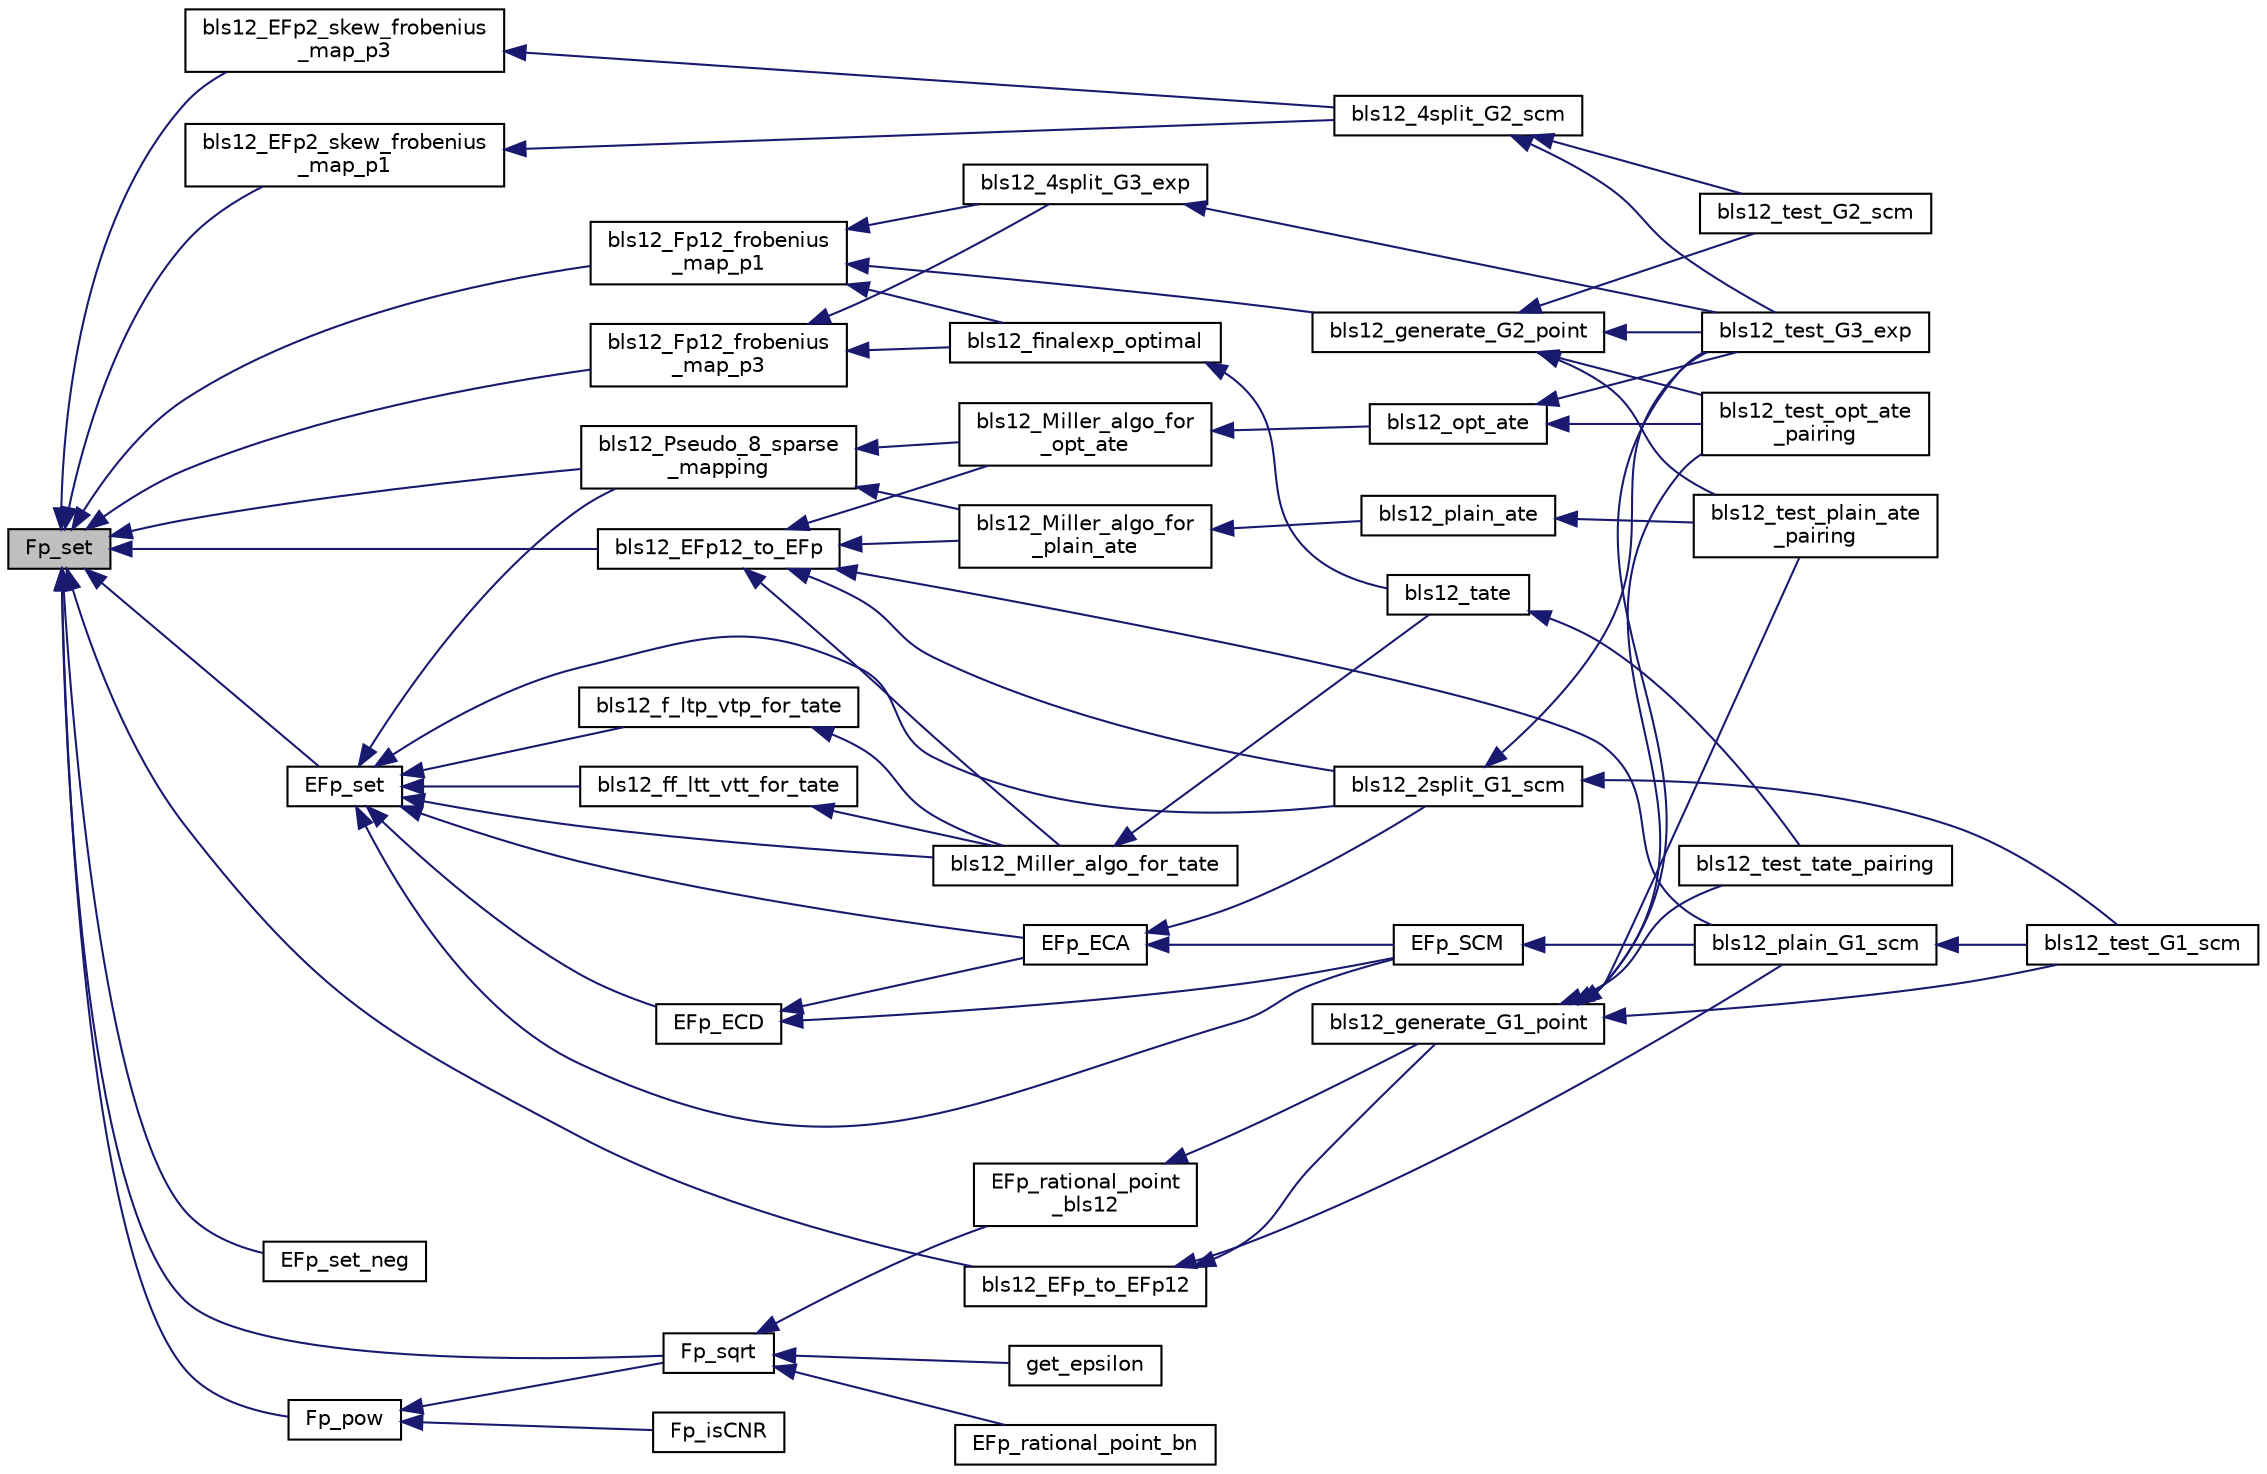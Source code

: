 digraph "Fp_set"
{
  edge [fontname="Helvetica",fontsize="10",labelfontname="Helvetica",labelfontsize="10"];
  node [fontname="Helvetica",fontsize="10",shape=record];
  rankdir="LR";
  Node208 [label="Fp_set",height=0.2,width=0.4,color="black", fillcolor="grey75", style="filled", fontcolor="black"];
  Node208 -> Node209 [dir="back",color="midnightblue",fontsize="10",style="solid",fontname="Helvetica"];
  Node209 [label="bls12_EFp12_to_EFp",height=0.2,width=0.4,color="black", fillcolor="white", style="filled",URL="$bls12__twist_8h.html#ab400c20c7379b8092500f351fda16323"];
  Node209 -> Node210 [dir="back",color="midnightblue",fontsize="10",style="solid",fontname="Helvetica"];
  Node210 [label="bls12_2split_G1_scm",height=0.2,width=0.4,color="black", fillcolor="white", style="filled",URL="$bls12__scm_8h.html#aae42e6e607e5af6339f4fc74acd931e3"];
  Node210 -> Node211 [dir="back",color="midnightblue",fontsize="10",style="solid",fontname="Helvetica"];
  Node211 [label="bls12_test_G1_scm",height=0.2,width=0.4,color="black", fillcolor="white", style="filled",URL="$bls12__test__pairings_8h.html#a3c1bc0bfce563a5be5d1c93c4b14ea9a"];
  Node210 -> Node212 [dir="back",color="midnightblue",fontsize="10",style="solid",fontname="Helvetica"];
  Node212 [label="bls12_test_G3_exp",height=0.2,width=0.4,color="black", fillcolor="white", style="filled",URL="$bls12__test__pairings_8h.html#a084d9bc232ef377fb2baa2fdb19686b2"];
  Node209 -> Node213 [dir="back",color="midnightblue",fontsize="10",style="solid",fontname="Helvetica"];
  Node213 [label="bls12_Miller_algo_for\l_opt_ate",height=0.2,width=0.4,color="black", fillcolor="white", style="filled",URL="$bls12__miller__optate_8h.html#a4dd1ea18b9004d2f7dc99fc940dbab12"];
  Node213 -> Node214 [dir="back",color="midnightblue",fontsize="10",style="solid",fontname="Helvetica"];
  Node214 [label="bls12_opt_ate",height=0.2,width=0.4,color="black", fillcolor="white", style="filled",URL="$bls12__pairings_8h.html#a9fbfb8c58f4bcd4e8eb916a2f9419c2e"];
  Node214 -> Node212 [dir="back",color="midnightblue",fontsize="10",style="solid",fontname="Helvetica"];
  Node214 -> Node215 [dir="back",color="midnightblue",fontsize="10",style="solid",fontname="Helvetica"];
  Node215 [label="bls12_test_opt_ate\l_pairing",height=0.2,width=0.4,color="black", fillcolor="white", style="filled",URL="$bls12__test__pairings_8h.html#a8764956fa4214ba03988afe867f97f67"];
  Node209 -> Node216 [dir="back",color="midnightblue",fontsize="10",style="solid",fontname="Helvetica"];
  Node216 [label="bls12_Miller_algo_for\l_plain_ate",height=0.2,width=0.4,color="black", fillcolor="white", style="filled",URL="$bls12__miller__ate_8h.html#a4468c3f6d288607c0e5c7a0912605d51"];
  Node216 -> Node217 [dir="back",color="midnightblue",fontsize="10",style="solid",fontname="Helvetica"];
  Node217 [label="bls12_plain_ate",height=0.2,width=0.4,color="black", fillcolor="white", style="filled",URL="$bls12__pairings_8h.html#ab593751b52dd666d230eff17c637c485"];
  Node217 -> Node218 [dir="back",color="midnightblue",fontsize="10",style="solid",fontname="Helvetica"];
  Node218 [label="bls12_test_plain_ate\l_pairing",height=0.2,width=0.4,color="black", fillcolor="white", style="filled",URL="$bls12__test__pairings_8h.html#a43b4f11c8806b181213808de80c8dc41"];
  Node209 -> Node219 [dir="back",color="midnightblue",fontsize="10",style="solid",fontname="Helvetica"];
  Node219 [label="bls12_Miller_algo_for_tate",height=0.2,width=0.4,color="black", fillcolor="white", style="filled",URL="$bls12__miller__tate_8h.html#a3e6c2d9558c05e1ab32f2c67b03287d5"];
  Node219 -> Node220 [dir="back",color="midnightblue",fontsize="10",style="solid",fontname="Helvetica"];
  Node220 [label="bls12_tate",height=0.2,width=0.4,color="black", fillcolor="white", style="filled",URL="$bls12__pairings_8h.html#a83edc7fcbac2490ab67a1e6f746bdd68"];
  Node220 -> Node221 [dir="back",color="midnightblue",fontsize="10",style="solid",fontname="Helvetica"];
  Node221 [label="bls12_test_tate_pairing",height=0.2,width=0.4,color="black", fillcolor="white", style="filled",URL="$bls12__test__pairings_8h.html#aab7376446062228691c95fa9ea45da9b"];
  Node209 -> Node222 [dir="back",color="midnightblue",fontsize="10",style="solid",fontname="Helvetica"];
  Node222 [label="bls12_plain_G1_scm",height=0.2,width=0.4,color="black", fillcolor="white", style="filled",URL="$bls12__scm_8h.html#ab42ad3cac9466541c248ac236a74159f"];
  Node222 -> Node211 [dir="back",color="midnightblue",fontsize="10",style="solid",fontname="Helvetica"];
  Node208 -> Node223 [dir="back",color="midnightblue",fontsize="10",style="solid",fontname="Helvetica"];
  Node223 [label="bls12_EFp2_skew_frobenius\l_map_p1",height=0.2,width=0.4,color="black", fillcolor="white", style="filled",URL="$bls12__skew__frobenius_8h.html#a8d89c42f0d2898af5639f908ebc6ad72"];
  Node223 -> Node224 [dir="back",color="midnightblue",fontsize="10",style="solid",fontname="Helvetica"];
  Node224 [label="bls12_4split_G2_scm",height=0.2,width=0.4,color="black", fillcolor="white", style="filled",URL="$bls12__scm_8h.html#a4ba82479d082bed6f2f58f848d771bc7"];
  Node224 -> Node225 [dir="back",color="midnightblue",fontsize="10",style="solid",fontname="Helvetica"];
  Node225 [label="bls12_test_G2_scm",height=0.2,width=0.4,color="black", fillcolor="white", style="filled",URL="$bls12__test__pairings_8h.html#a34dad243bd99737d4c844dfcd658282a"];
  Node224 -> Node212 [dir="back",color="midnightblue",fontsize="10",style="solid",fontname="Helvetica"];
  Node208 -> Node226 [dir="back",color="midnightblue",fontsize="10",style="solid",fontname="Helvetica"];
  Node226 [label="bls12_EFp2_skew_frobenius\l_map_p3",height=0.2,width=0.4,color="black", fillcolor="white", style="filled",URL="$bls12__skew__frobenius_8h.html#a87f87eeb97f9ba92718de8561d8a486d"];
  Node226 -> Node224 [dir="back",color="midnightblue",fontsize="10",style="solid",fontname="Helvetica"];
  Node208 -> Node227 [dir="back",color="midnightblue",fontsize="10",style="solid",fontname="Helvetica"];
  Node227 [label="bls12_EFp_to_EFp12",height=0.2,width=0.4,color="black", fillcolor="white", style="filled",URL="$bls12__twist_8h.html#a1fff3d9b5a4da8df91e68493d344cb6b"];
  Node227 -> Node228 [dir="back",color="midnightblue",fontsize="10",style="solid",fontname="Helvetica"];
  Node228 [label="bls12_generate_G1_point",height=0.2,width=0.4,color="black", fillcolor="white", style="filled",URL="$bls12__generate__points_8h.html#a72ef3b90d050e3eeb5395016e62ceaf1"];
  Node228 -> Node211 [dir="back",color="midnightblue",fontsize="10",style="solid",fontname="Helvetica"];
  Node228 -> Node212 [dir="back",color="midnightblue",fontsize="10",style="solid",fontname="Helvetica"];
  Node228 -> Node215 [dir="back",color="midnightblue",fontsize="10",style="solid",fontname="Helvetica"];
  Node228 -> Node218 [dir="back",color="midnightblue",fontsize="10",style="solid",fontname="Helvetica"];
  Node228 -> Node221 [dir="back",color="midnightblue",fontsize="10",style="solid",fontname="Helvetica"];
  Node227 -> Node222 [dir="back",color="midnightblue",fontsize="10",style="solid",fontname="Helvetica"];
  Node208 -> Node229 [dir="back",color="midnightblue",fontsize="10",style="solid",fontname="Helvetica"];
  Node229 [label="bls12_Fp12_frobenius\l_map_p1",height=0.2,width=0.4,color="black", fillcolor="white", style="filled",URL="$bls12__frobenius_8h.html#a22e66a8db607710f331457d0a42b52a6"];
  Node229 -> Node230 [dir="back",color="midnightblue",fontsize="10",style="solid",fontname="Helvetica"];
  Node230 [label="bls12_4split_G3_exp",height=0.2,width=0.4,color="black", fillcolor="white", style="filled",URL="$bls12___g3__exp_8h.html#a9664a6d82c05d087c7e9cf80b657311d"];
  Node230 -> Node212 [dir="back",color="midnightblue",fontsize="10",style="solid",fontname="Helvetica"];
  Node229 -> Node231 [dir="back",color="midnightblue",fontsize="10",style="solid",fontname="Helvetica"];
  Node231 [label="bls12_finalexp_optimal",height=0.2,width=0.4,color="black", fillcolor="white", style="filled",URL="$bls12__finalexp_8h.html#a7ebeae6dd8ceff07d604ddb47a9cd2a1"];
  Node231 -> Node220 [dir="back",color="midnightblue",fontsize="10",style="solid",fontname="Helvetica"];
  Node229 -> Node232 [dir="back",color="midnightblue",fontsize="10",style="solid",fontname="Helvetica"];
  Node232 [label="bls12_generate_G2_point",height=0.2,width=0.4,color="black", fillcolor="white", style="filled",URL="$bls12__generate__points_8h.html#ab798368874a1a8365377d05ce9c5c121"];
  Node232 -> Node225 [dir="back",color="midnightblue",fontsize="10",style="solid",fontname="Helvetica"];
  Node232 -> Node212 [dir="back",color="midnightblue",fontsize="10",style="solid",fontname="Helvetica"];
  Node232 -> Node215 [dir="back",color="midnightblue",fontsize="10",style="solid",fontname="Helvetica"];
  Node232 -> Node218 [dir="back",color="midnightblue",fontsize="10",style="solid",fontname="Helvetica"];
  Node208 -> Node233 [dir="back",color="midnightblue",fontsize="10",style="solid",fontname="Helvetica"];
  Node233 [label="bls12_Fp12_frobenius\l_map_p3",height=0.2,width=0.4,color="black", fillcolor="white", style="filled",URL="$bls12__frobenius_8h.html#a8b383bddc2f7f902a85b73bea5d9d44d"];
  Node233 -> Node230 [dir="back",color="midnightblue",fontsize="10",style="solid",fontname="Helvetica"];
  Node233 -> Node231 [dir="back",color="midnightblue",fontsize="10",style="solid",fontname="Helvetica"];
  Node208 -> Node234 [dir="back",color="midnightblue",fontsize="10",style="solid",fontname="Helvetica"];
  Node234 [label="bls12_Pseudo_8_sparse\l_mapping",height=0.2,width=0.4,color="black", fillcolor="white", style="filled",URL="$bls12__p8sparse_8h.html#a8d0191550910276d37cdc20f1f11d3d7"];
  Node234 -> Node213 [dir="back",color="midnightblue",fontsize="10",style="solid",fontname="Helvetica"];
  Node234 -> Node216 [dir="back",color="midnightblue",fontsize="10",style="solid",fontname="Helvetica"];
  Node208 -> Node235 [dir="back",color="midnightblue",fontsize="10",style="solid",fontname="Helvetica"];
  Node235 [label="EFp_set",height=0.2,width=0.4,color="black", fillcolor="white", style="filled",URL="$bn__efp_8h.html#abb438750cc5bfec2da8cd2f3863a985f"];
  Node235 -> Node210 [dir="back",color="midnightblue",fontsize="10",style="solid",fontname="Helvetica"];
  Node235 -> Node236 [dir="back",color="midnightblue",fontsize="10",style="solid",fontname="Helvetica"];
  Node236 [label="bls12_f_ltp_vtp_for_tate",height=0.2,width=0.4,color="black", fillcolor="white", style="filled",URL="$bls12__line__tate_8h.html#a1f80689fc6980972d6a85828147271a9"];
  Node236 -> Node219 [dir="back",color="midnightblue",fontsize="10",style="solid",fontname="Helvetica"];
  Node235 -> Node237 [dir="back",color="midnightblue",fontsize="10",style="solid",fontname="Helvetica"];
  Node237 [label="bls12_ff_ltt_vtt_for_tate",height=0.2,width=0.4,color="black", fillcolor="white", style="filled",URL="$bls12__line__tate_8h.html#a91895df9737048f5ac59ee81633aa247"];
  Node237 -> Node219 [dir="back",color="midnightblue",fontsize="10",style="solid",fontname="Helvetica"];
  Node235 -> Node219 [dir="back",color="midnightblue",fontsize="10",style="solid",fontname="Helvetica"];
  Node235 -> Node234 [dir="back",color="midnightblue",fontsize="10",style="solid",fontname="Helvetica"];
  Node235 -> Node238 [dir="back",color="midnightblue",fontsize="10",style="solid",fontname="Helvetica"];
  Node238 [label="EFp_ECA",height=0.2,width=0.4,color="black", fillcolor="white", style="filled",URL="$bn__efp_8h.html#a4b290a91bf913cf38dffee13f1db784b"];
  Node238 -> Node210 [dir="back",color="midnightblue",fontsize="10",style="solid",fontname="Helvetica"];
  Node238 -> Node239 [dir="back",color="midnightblue",fontsize="10",style="solid",fontname="Helvetica"];
  Node239 [label="EFp_SCM",height=0.2,width=0.4,color="black", fillcolor="white", style="filled",URL="$bn__efp_8h.html#a39968088354e07b3bff879ea6ce7eea3"];
  Node239 -> Node222 [dir="back",color="midnightblue",fontsize="10",style="solid",fontname="Helvetica"];
  Node235 -> Node240 [dir="back",color="midnightblue",fontsize="10",style="solid",fontname="Helvetica"];
  Node240 [label="EFp_ECD",height=0.2,width=0.4,color="black", fillcolor="white", style="filled",URL="$bn__efp_8h.html#a9ba98cee075d39257ea190cbe340dec5"];
  Node240 -> Node238 [dir="back",color="midnightblue",fontsize="10",style="solid",fontname="Helvetica"];
  Node240 -> Node239 [dir="back",color="midnightblue",fontsize="10",style="solid",fontname="Helvetica"];
  Node235 -> Node239 [dir="back",color="midnightblue",fontsize="10",style="solid",fontname="Helvetica"];
  Node208 -> Node241 [dir="back",color="midnightblue",fontsize="10",style="solid",fontname="Helvetica"];
  Node241 [label="EFp_set_neg",height=0.2,width=0.4,color="black", fillcolor="white", style="filled",URL="$bn__efp_8h.html#abdf2bfc544a61322457518297de393c4"];
  Node208 -> Node242 [dir="back",color="midnightblue",fontsize="10",style="solid",fontname="Helvetica"];
  Node242 [label="Fp_pow",height=0.2,width=0.4,color="black", fillcolor="white", style="filled",URL="$bn__fp_8h.html#a0a229db7cfb57e337de586eb3695fa28"];
  Node242 -> Node243 [dir="back",color="midnightblue",fontsize="10",style="solid",fontname="Helvetica"];
  Node243 [label="Fp_isCNR",height=0.2,width=0.4,color="black", fillcolor="white", style="filled",URL="$bn__fp_8h.html#a5e73be560cd37d57a79692c7025eefca"];
  Node242 -> Node244 [dir="back",color="midnightblue",fontsize="10",style="solid",fontname="Helvetica"];
  Node244 [label="Fp_sqrt",height=0.2,width=0.4,color="black", fillcolor="white", style="filled",URL="$bn__fp_8h.html#acfc7bfa81b3f370904680568d52a54cd"];
  Node244 -> Node245 [dir="back",color="midnightblue",fontsize="10",style="solid",fontname="Helvetica"];
  Node245 [label="get_epsilon",height=0.2,width=0.4,color="black", fillcolor="white", style="filled",URL="$bn__bls12__precoms_8h.html#aa1d90c4228a4df82f6d3c7282b85ed9f"];
  Node244 -> Node246 [dir="back",color="midnightblue",fontsize="10",style="solid",fontname="Helvetica"];
  Node246 [label="EFp_rational_point_bn",height=0.2,width=0.4,color="black", fillcolor="white", style="filled",URL="$bn__efp_8h.html#a22397c097b95b8869032b55963d7ff2e"];
  Node244 -> Node247 [dir="back",color="midnightblue",fontsize="10",style="solid",fontname="Helvetica"];
  Node247 [label="EFp_rational_point\l_bls12",height=0.2,width=0.4,color="black", fillcolor="white", style="filled",URL="$bn__efp_8h.html#a131fa3538790c33f2006d84b4a60f4e5"];
  Node247 -> Node228 [dir="back",color="midnightblue",fontsize="10",style="solid",fontname="Helvetica"];
  Node208 -> Node244 [dir="back",color="midnightblue",fontsize="10",style="solid",fontname="Helvetica"];
}
